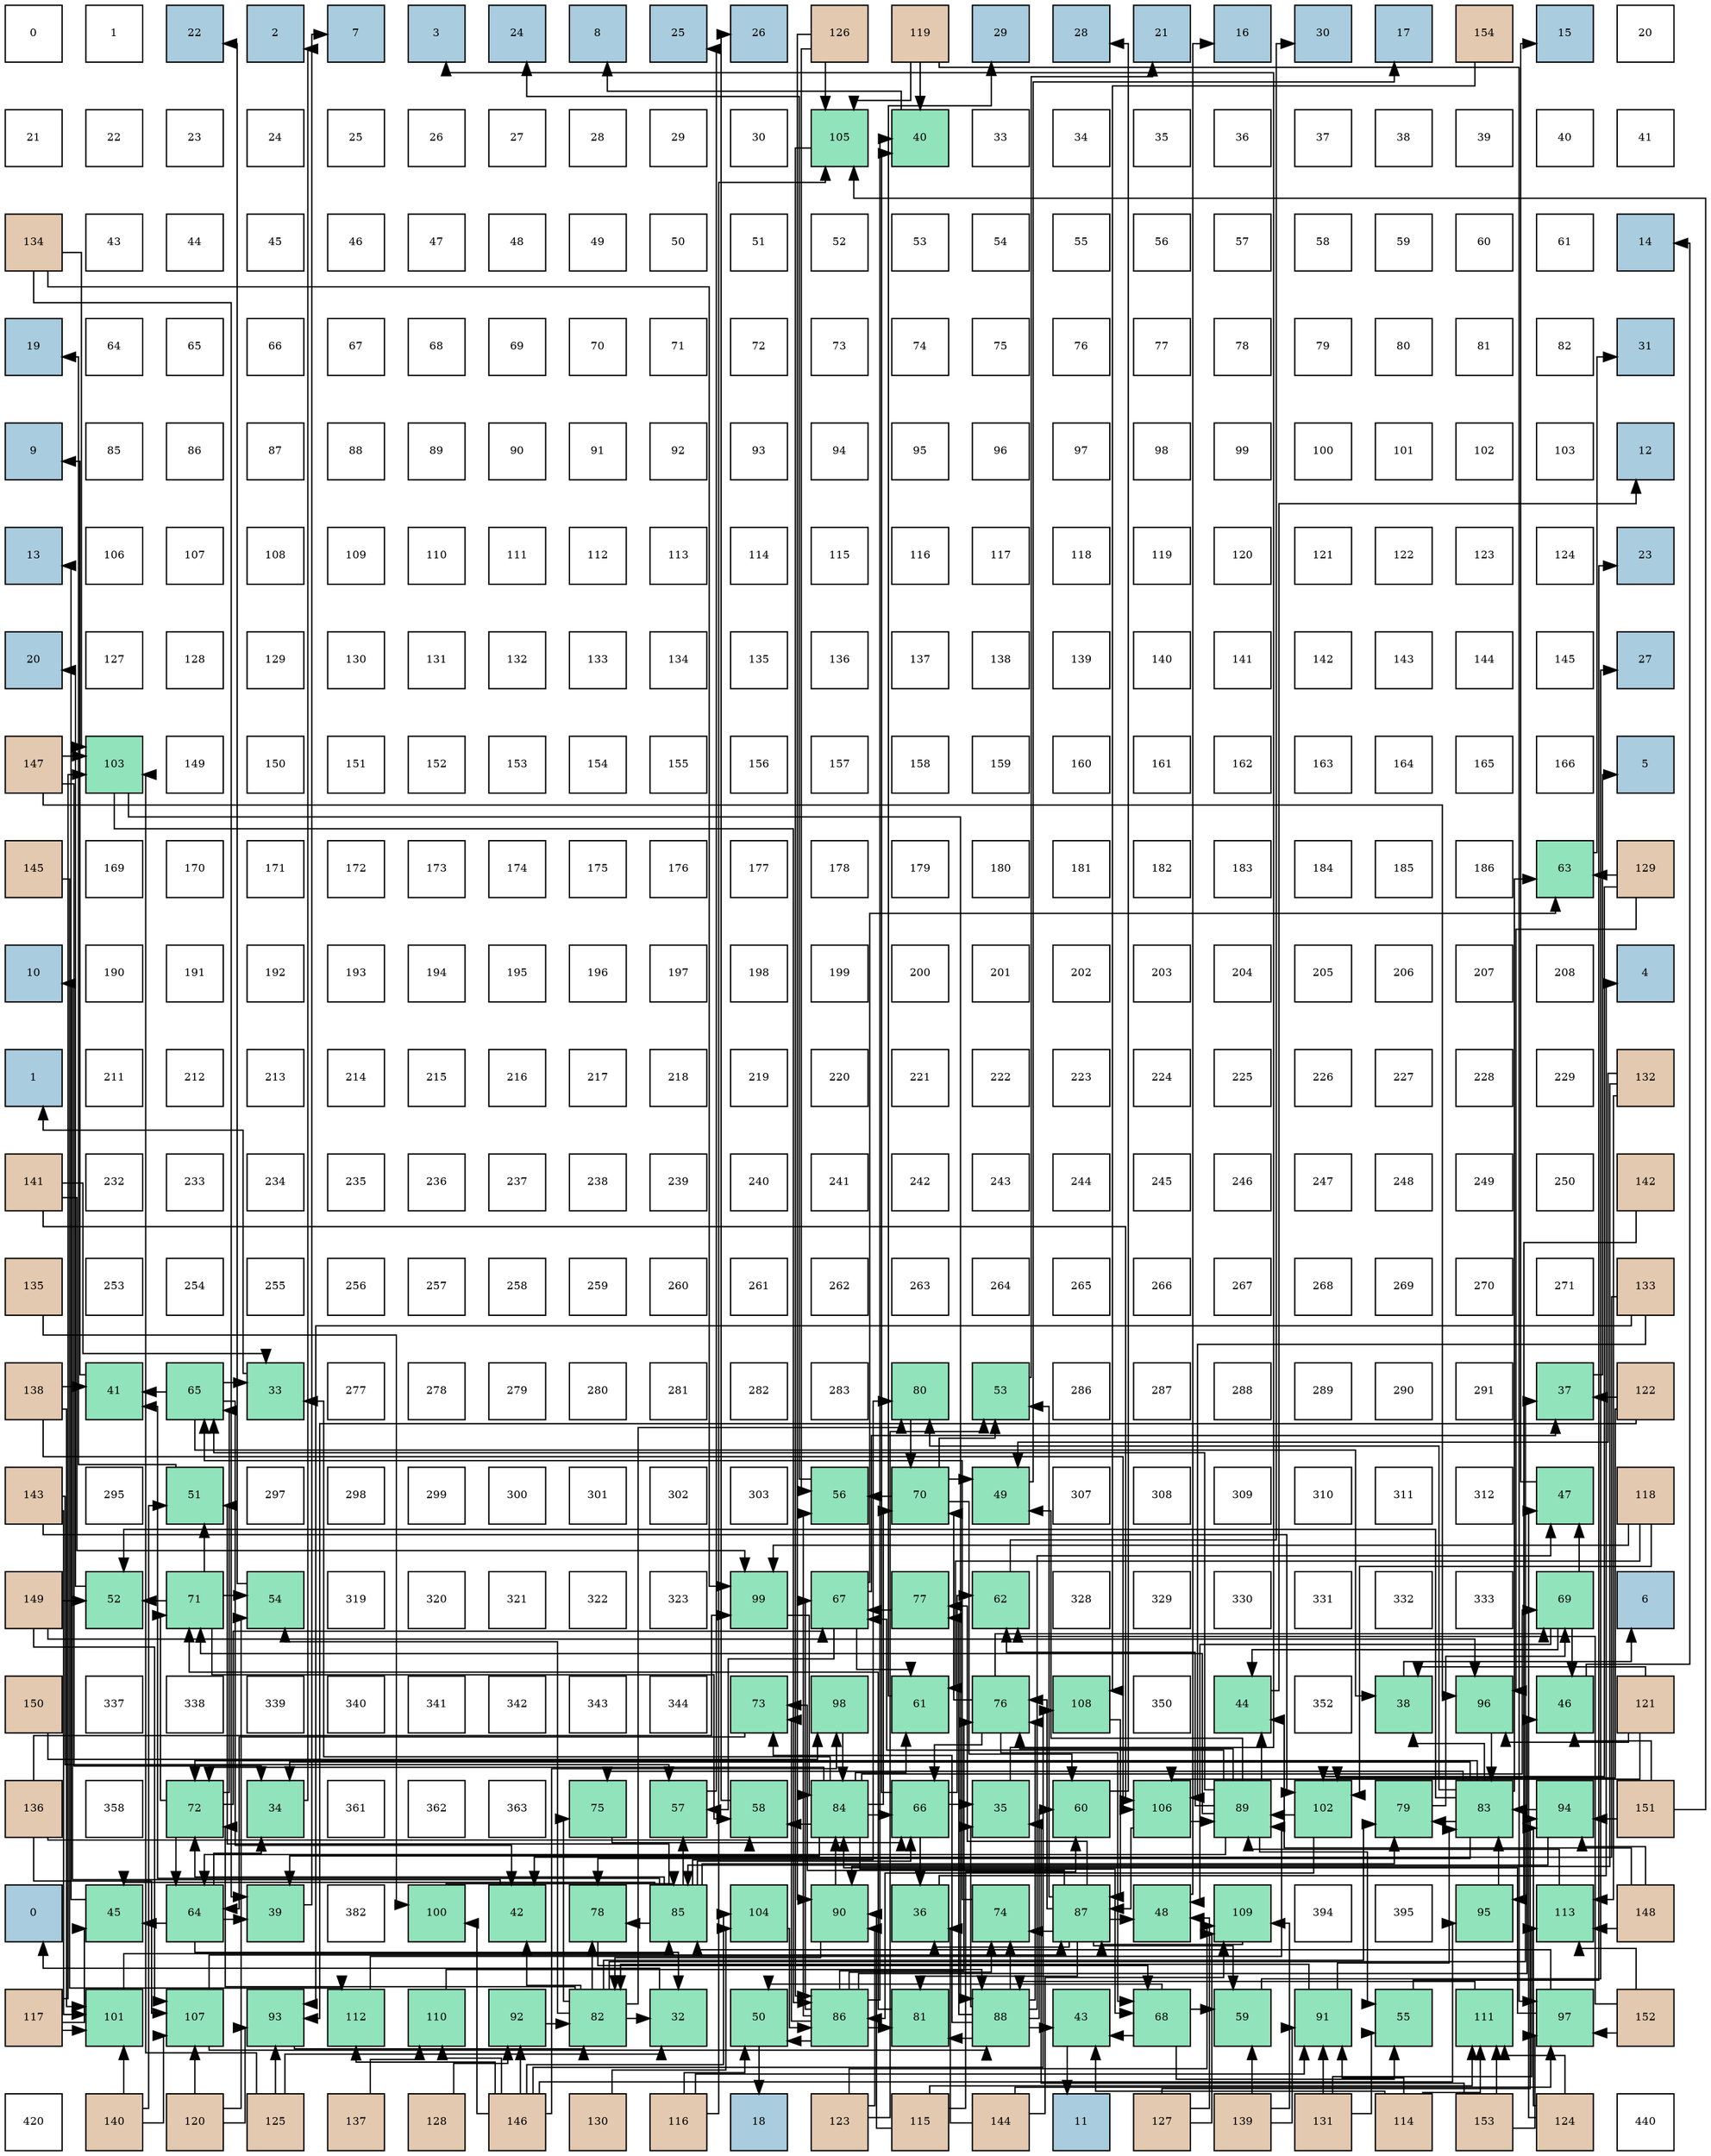 digraph layout{
 rankdir=TB;
 splines=ortho;
 node [style=filled shape=square fixedsize=true width=0.6];
0[label="0", fontsize=8, fillcolor="#ffffff"];
1[label="1", fontsize=8, fillcolor="#ffffff"];
2[label="22", fontsize=8, fillcolor="#a9ccde"];
3[label="2", fontsize=8, fillcolor="#a9ccde"];
4[label="7", fontsize=8, fillcolor="#a9ccde"];
5[label="3", fontsize=8, fillcolor="#a9ccde"];
6[label="24", fontsize=8, fillcolor="#a9ccde"];
7[label="8", fontsize=8, fillcolor="#a9ccde"];
8[label="25", fontsize=8, fillcolor="#a9ccde"];
9[label="26", fontsize=8, fillcolor="#a9ccde"];
10[label="126", fontsize=8, fillcolor="#e3c9af"];
11[label="119", fontsize=8, fillcolor="#e3c9af"];
12[label="29", fontsize=8, fillcolor="#a9ccde"];
13[label="28", fontsize=8, fillcolor="#a9ccde"];
14[label="21", fontsize=8, fillcolor="#a9ccde"];
15[label="16", fontsize=8, fillcolor="#a9ccde"];
16[label="30", fontsize=8, fillcolor="#a9ccde"];
17[label="17", fontsize=8, fillcolor="#a9ccde"];
18[label="154", fontsize=8, fillcolor="#e3c9af"];
19[label="15", fontsize=8, fillcolor="#a9ccde"];
20[label="20", fontsize=8, fillcolor="#ffffff"];
21[label="21", fontsize=8, fillcolor="#ffffff"];
22[label="22", fontsize=8, fillcolor="#ffffff"];
23[label="23", fontsize=8, fillcolor="#ffffff"];
24[label="24", fontsize=8, fillcolor="#ffffff"];
25[label="25", fontsize=8, fillcolor="#ffffff"];
26[label="26", fontsize=8, fillcolor="#ffffff"];
27[label="27", fontsize=8, fillcolor="#ffffff"];
28[label="28", fontsize=8, fillcolor="#ffffff"];
29[label="29", fontsize=8, fillcolor="#ffffff"];
30[label="30", fontsize=8, fillcolor="#ffffff"];
31[label="105", fontsize=8, fillcolor="#91e3bb"];
32[label="40", fontsize=8, fillcolor="#91e3bb"];
33[label="33", fontsize=8, fillcolor="#ffffff"];
34[label="34", fontsize=8, fillcolor="#ffffff"];
35[label="35", fontsize=8, fillcolor="#ffffff"];
36[label="36", fontsize=8, fillcolor="#ffffff"];
37[label="37", fontsize=8, fillcolor="#ffffff"];
38[label="38", fontsize=8, fillcolor="#ffffff"];
39[label="39", fontsize=8, fillcolor="#ffffff"];
40[label="40", fontsize=8, fillcolor="#ffffff"];
41[label="41", fontsize=8, fillcolor="#ffffff"];
42[label="134", fontsize=8, fillcolor="#e3c9af"];
43[label="43", fontsize=8, fillcolor="#ffffff"];
44[label="44", fontsize=8, fillcolor="#ffffff"];
45[label="45", fontsize=8, fillcolor="#ffffff"];
46[label="46", fontsize=8, fillcolor="#ffffff"];
47[label="47", fontsize=8, fillcolor="#ffffff"];
48[label="48", fontsize=8, fillcolor="#ffffff"];
49[label="49", fontsize=8, fillcolor="#ffffff"];
50[label="50", fontsize=8, fillcolor="#ffffff"];
51[label="51", fontsize=8, fillcolor="#ffffff"];
52[label="52", fontsize=8, fillcolor="#ffffff"];
53[label="53", fontsize=8, fillcolor="#ffffff"];
54[label="54", fontsize=8, fillcolor="#ffffff"];
55[label="55", fontsize=8, fillcolor="#ffffff"];
56[label="56", fontsize=8, fillcolor="#ffffff"];
57[label="57", fontsize=8, fillcolor="#ffffff"];
58[label="58", fontsize=8, fillcolor="#ffffff"];
59[label="59", fontsize=8, fillcolor="#ffffff"];
60[label="60", fontsize=8, fillcolor="#ffffff"];
61[label="61", fontsize=8, fillcolor="#ffffff"];
62[label="14", fontsize=8, fillcolor="#a9ccde"];
63[label="19", fontsize=8, fillcolor="#a9ccde"];
64[label="64", fontsize=8, fillcolor="#ffffff"];
65[label="65", fontsize=8, fillcolor="#ffffff"];
66[label="66", fontsize=8, fillcolor="#ffffff"];
67[label="67", fontsize=8, fillcolor="#ffffff"];
68[label="68", fontsize=8, fillcolor="#ffffff"];
69[label="69", fontsize=8, fillcolor="#ffffff"];
70[label="70", fontsize=8, fillcolor="#ffffff"];
71[label="71", fontsize=8, fillcolor="#ffffff"];
72[label="72", fontsize=8, fillcolor="#ffffff"];
73[label="73", fontsize=8, fillcolor="#ffffff"];
74[label="74", fontsize=8, fillcolor="#ffffff"];
75[label="75", fontsize=8, fillcolor="#ffffff"];
76[label="76", fontsize=8, fillcolor="#ffffff"];
77[label="77", fontsize=8, fillcolor="#ffffff"];
78[label="78", fontsize=8, fillcolor="#ffffff"];
79[label="79", fontsize=8, fillcolor="#ffffff"];
80[label="80", fontsize=8, fillcolor="#ffffff"];
81[label="81", fontsize=8, fillcolor="#ffffff"];
82[label="82", fontsize=8, fillcolor="#ffffff"];
83[label="31", fontsize=8, fillcolor="#a9ccde"];
84[label="9", fontsize=8, fillcolor="#a9ccde"];
85[label="85", fontsize=8, fillcolor="#ffffff"];
86[label="86", fontsize=8, fillcolor="#ffffff"];
87[label="87", fontsize=8, fillcolor="#ffffff"];
88[label="88", fontsize=8, fillcolor="#ffffff"];
89[label="89", fontsize=8, fillcolor="#ffffff"];
90[label="90", fontsize=8, fillcolor="#ffffff"];
91[label="91", fontsize=8, fillcolor="#ffffff"];
92[label="92", fontsize=8, fillcolor="#ffffff"];
93[label="93", fontsize=8, fillcolor="#ffffff"];
94[label="94", fontsize=8, fillcolor="#ffffff"];
95[label="95", fontsize=8, fillcolor="#ffffff"];
96[label="96", fontsize=8, fillcolor="#ffffff"];
97[label="97", fontsize=8, fillcolor="#ffffff"];
98[label="98", fontsize=8, fillcolor="#ffffff"];
99[label="99", fontsize=8, fillcolor="#ffffff"];
100[label="100", fontsize=8, fillcolor="#ffffff"];
101[label="101", fontsize=8, fillcolor="#ffffff"];
102[label="102", fontsize=8, fillcolor="#ffffff"];
103[label="103", fontsize=8, fillcolor="#ffffff"];
104[label="12", fontsize=8, fillcolor="#a9ccde"];
105[label="13", fontsize=8, fillcolor="#a9ccde"];
106[label="106", fontsize=8, fillcolor="#ffffff"];
107[label="107", fontsize=8, fillcolor="#ffffff"];
108[label="108", fontsize=8, fillcolor="#ffffff"];
109[label="109", fontsize=8, fillcolor="#ffffff"];
110[label="110", fontsize=8, fillcolor="#ffffff"];
111[label="111", fontsize=8, fillcolor="#ffffff"];
112[label="112", fontsize=8, fillcolor="#ffffff"];
113[label="113", fontsize=8, fillcolor="#ffffff"];
114[label="114", fontsize=8, fillcolor="#ffffff"];
115[label="115", fontsize=8, fillcolor="#ffffff"];
116[label="116", fontsize=8, fillcolor="#ffffff"];
117[label="117", fontsize=8, fillcolor="#ffffff"];
118[label="118", fontsize=8, fillcolor="#ffffff"];
119[label="119", fontsize=8, fillcolor="#ffffff"];
120[label="120", fontsize=8, fillcolor="#ffffff"];
121[label="121", fontsize=8, fillcolor="#ffffff"];
122[label="122", fontsize=8, fillcolor="#ffffff"];
123[label="123", fontsize=8, fillcolor="#ffffff"];
124[label="124", fontsize=8, fillcolor="#ffffff"];
125[label="23", fontsize=8, fillcolor="#a9ccde"];
126[label="20", fontsize=8, fillcolor="#a9ccde"];
127[label="127", fontsize=8, fillcolor="#ffffff"];
128[label="128", fontsize=8, fillcolor="#ffffff"];
129[label="129", fontsize=8, fillcolor="#ffffff"];
130[label="130", fontsize=8, fillcolor="#ffffff"];
131[label="131", fontsize=8, fillcolor="#ffffff"];
132[label="132", fontsize=8, fillcolor="#ffffff"];
133[label="133", fontsize=8, fillcolor="#ffffff"];
134[label="134", fontsize=8, fillcolor="#ffffff"];
135[label="135", fontsize=8, fillcolor="#ffffff"];
136[label="136", fontsize=8, fillcolor="#ffffff"];
137[label="137", fontsize=8, fillcolor="#ffffff"];
138[label="138", fontsize=8, fillcolor="#ffffff"];
139[label="139", fontsize=8, fillcolor="#ffffff"];
140[label="140", fontsize=8, fillcolor="#ffffff"];
141[label="141", fontsize=8, fillcolor="#ffffff"];
142[label="142", fontsize=8, fillcolor="#ffffff"];
143[label="143", fontsize=8, fillcolor="#ffffff"];
144[label="144", fontsize=8, fillcolor="#ffffff"];
145[label="145", fontsize=8, fillcolor="#ffffff"];
146[label="27", fontsize=8, fillcolor="#a9ccde"];
147[label="147", fontsize=8, fillcolor="#e3c9af"];
148[label="103", fontsize=8, fillcolor="#91e3bb"];
149[label="149", fontsize=8, fillcolor="#ffffff"];
150[label="150", fontsize=8, fillcolor="#ffffff"];
151[label="151", fontsize=8, fillcolor="#ffffff"];
152[label="152", fontsize=8, fillcolor="#ffffff"];
153[label="153", fontsize=8, fillcolor="#ffffff"];
154[label="154", fontsize=8, fillcolor="#ffffff"];
155[label="155", fontsize=8, fillcolor="#ffffff"];
156[label="156", fontsize=8, fillcolor="#ffffff"];
157[label="157", fontsize=8, fillcolor="#ffffff"];
158[label="158", fontsize=8, fillcolor="#ffffff"];
159[label="159", fontsize=8, fillcolor="#ffffff"];
160[label="160", fontsize=8, fillcolor="#ffffff"];
161[label="161", fontsize=8, fillcolor="#ffffff"];
162[label="162", fontsize=8, fillcolor="#ffffff"];
163[label="163", fontsize=8, fillcolor="#ffffff"];
164[label="164", fontsize=8, fillcolor="#ffffff"];
165[label="165", fontsize=8, fillcolor="#ffffff"];
166[label="166", fontsize=8, fillcolor="#ffffff"];
167[label="5", fontsize=8, fillcolor="#a9ccde"];
168[label="145", fontsize=8, fillcolor="#e3c9af"];
169[label="169", fontsize=8, fillcolor="#ffffff"];
170[label="170", fontsize=8, fillcolor="#ffffff"];
171[label="171", fontsize=8, fillcolor="#ffffff"];
172[label="172", fontsize=8, fillcolor="#ffffff"];
173[label="173", fontsize=8, fillcolor="#ffffff"];
174[label="174", fontsize=8, fillcolor="#ffffff"];
175[label="175", fontsize=8, fillcolor="#ffffff"];
176[label="176", fontsize=8, fillcolor="#ffffff"];
177[label="177", fontsize=8, fillcolor="#ffffff"];
178[label="178", fontsize=8, fillcolor="#ffffff"];
179[label="179", fontsize=8, fillcolor="#ffffff"];
180[label="180", fontsize=8, fillcolor="#ffffff"];
181[label="181", fontsize=8, fillcolor="#ffffff"];
182[label="182", fontsize=8, fillcolor="#ffffff"];
183[label="183", fontsize=8, fillcolor="#ffffff"];
184[label="184", fontsize=8, fillcolor="#ffffff"];
185[label="185", fontsize=8, fillcolor="#ffffff"];
186[label="186", fontsize=8, fillcolor="#ffffff"];
187[label="63", fontsize=8, fillcolor="#91e3bb"];
188[label="129", fontsize=8, fillcolor="#e3c9af"];
189[label="10", fontsize=8, fillcolor="#a9ccde"];
190[label="190", fontsize=8, fillcolor="#ffffff"];
191[label="191", fontsize=8, fillcolor="#ffffff"];
192[label="192", fontsize=8, fillcolor="#ffffff"];
193[label="193", fontsize=8, fillcolor="#ffffff"];
194[label="194", fontsize=8, fillcolor="#ffffff"];
195[label="195", fontsize=8, fillcolor="#ffffff"];
196[label="196", fontsize=8, fillcolor="#ffffff"];
197[label="197", fontsize=8, fillcolor="#ffffff"];
198[label="198", fontsize=8, fillcolor="#ffffff"];
199[label="199", fontsize=8, fillcolor="#ffffff"];
200[label="200", fontsize=8, fillcolor="#ffffff"];
201[label="201", fontsize=8, fillcolor="#ffffff"];
202[label="202", fontsize=8, fillcolor="#ffffff"];
203[label="203", fontsize=8, fillcolor="#ffffff"];
204[label="204", fontsize=8, fillcolor="#ffffff"];
205[label="205", fontsize=8, fillcolor="#ffffff"];
206[label="206", fontsize=8, fillcolor="#ffffff"];
207[label="207", fontsize=8, fillcolor="#ffffff"];
208[label="208", fontsize=8, fillcolor="#ffffff"];
209[label="4", fontsize=8, fillcolor="#a9ccde"];
210[label="1", fontsize=8, fillcolor="#a9ccde"];
211[label="211", fontsize=8, fillcolor="#ffffff"];
212[label="212", fontsize=8, fillcolor="#ffffff"];
213[label="213", fontsize=8, fillcolor="#ffffff"];
214[label="214", fontsize=8, fillcolor="#ffffff"];
215[label="215", fontsize=8, fillcolor="#ffffff"];
216[label="216", fontsize=8, fillcolor="#ffffff"];
217[label="217", fontsize=8, fillcolor="#ffffff"];
218[label="218", fontsize=8, fillcolor="#ffffff"];
219[label="219", fontsize=8, fillcolor="#ffffff"];
220[label="220", fontsize=8, fillcolor="#ffffff"];
221[label="221", fontsize=8, fillcolor="#ffffff"];
222[label="222", fontsize=8, fillcolor="#ffffff"];
223[label="223", fontsize=8, fillcolor="#ffffff"];
224[label="224", fontsize=8, fillcolor="#ffffff"];
225[label="225", fontsize=8, fillcolor="#ffffff"];
226[label="226", fontsize=8, fillcolor="#ffffff"];
227[label="227", fontsize=8, fillcolor="#ffffff"];
228[label="228", fontsize=8, fillcolor="#ffffff"];
229[label="229", fontsize=8, fillcolor="#ffffff"];
230[label="132", fontsize=8, fillcolor="#e3c9af"];
231[label="141", fontsize=8, fillcolor="#e3c9af"];
232[label="232", fontsize=8, fillcolor="#ffffff"];
233[label="233", fontsize=8, fillcolor="#ffffff"];
234[label="234", fontsize=8, fillcolor="#ffffff"];
235[label="235", fontsize=8, fillcolor="#ffffff"];
236[label="236", fontsize=8, fillcolor="#ffffff"];
237[label="237", fontsize=8, fillcolor="#ffffff"];
238[label="238", fontsize=8, fillcolor="#ffffff"];
239[label="239", fontsize=8, fillcolor="#ffffff"];
240[label="240", fontsize=8, fillcolor="#ffffff"];
241[label="241", fontsize=8, fillcolor="#ffffff"];
242[label="242", fontsize=8, fillcolor="#ffffff"];
243[label="243", fontsize=8, fillcolor="#ffffff"];
244[label="244", fontsize=8, fillcolor="#ffffff"];
245[label="245", fontsize=8, fillcolor="#ffffff"];
246[label="246", fontsize=8, fillcolor="#ffffff"];
247[label="247", fontsize=8, fillcolor="#ffffff"];
248[label="248", fontsize=8, fillcolor="#ffffff"];
249[label="249", fontsize=8, fillcolor="#ffffff"];
250[label="250", fontsize=8, fillcolor="#ffffff"];
251[label="142", fontsize=8, fillcolor="#e3c9af"];
252[label="135", fontsize=8, fillcolor="#e3c9af"];
253[label="253", fontsize=8, fillcolor="#ffffff"];
254[label="254", fontsize=8, fillcolor="#ffffff"];
255[label="255", fontsize=8, fillcolor="#ffffff"];
256[label="256", fontsize=8, fillcolor="#ffffff"];
257[label="257", fontsize=8, fillcolor="#ffffff"];
258[label="258", fontsize=8, fillcolor="#ffffff"];
259[label="259", fontsize=8, fillcolor="#ffffff"];
260[label="260", fontsize=8, fillcolor="#ffffff"];
261[label="261", fontsize=8, fillcolor="#ffffff"];
262[label="262", fontsize=8, fillcolor="#ffffff"];
263[label="263", fontsize=8, fillcolor="#ffffff"];
264[label="264", fontsize=8, fillcolor="#ffffff"];
265[label="265", fontsize=8, fillcolor="#ffffff"];
266[label="266", fontsize=8, fillcolor="#ffffff"];
267[label="267", fontsize=8, fillcolor="#ffffff"];
268[label="268", fontsize=8, fillcolor="#ffffff"];
269[label="269", fontsize=8, fillcolor="#ffffff"];
270[label="270", fontsize=8, fillcolor="#ffffff"];
271[label="271", fontsize=8, fillcolor="#ffffff"];
272[label="133", fontsize=8, fillcolor="#e3c9af"];
273[label="138", fontsize=8, fillcolor="#e3c9af"];
274[label="41", fontsize=8, fillcolor="#91e3bb"];
275[label="65", fontsize=8, fillcolor="#91e3bb"];
276[label="33", fontsize=8, fillcolor="#91e3bb"];
277[label="277", fontsize=8, fillcolor="#ffffff"];
278[label="278", fontsize=8, fillcolor="#ffffff"];
279[label="279", fontsize=8, fillcolor="#ffffff"];
280[label="280", fontsize=8, fillcolor="#ffffff"];
281[label="281", fontsize=8, fillcolor="#ffffff"];
282[label="282", fontsize=8, fillcolor="#ffffff"];
283[label="283", fontsize=8, fillcolor="#ffffff"];
284[label="80", fontsize=8, fillcolor="#91e3bb"];
285[label="53", fontsize=8, fillcolor="#91e3bb"];
286[label="286", fontsize=8, fillcolor="#ffffff"];
287[label="287", fontsize=8, fillcolor="#ffffff"];
288[label="288", fontsize=8, fillcolor="#ffffff"];
289[label="289", fontsize=8, fillcolor="#ffffff"];
290[label="290", fontsize=8, fillcolor="#ffffff"];
291[label="291", fontsize=8, fillcolor="#ffffff"];
292[label="37", fontsize=8, fillcolor="#91e3bb"];
293[label="122", fontsize=8, fillcolor="#e3c9af"];
294[label="143", fontsize=8, fillcolor="#e3c9af"];
295[label="295", fontsize=8, fillcolor="#ffffff"];
296[label="51", fontsize=8, fillcolor="#91e3bb"];
297[label="297", fontsize=8, fillcolor="#ffffff"];
298[label="298", fontsize=8, fillcolor="#ffffff"];
299[label="299", fontsize=8, fillcolor="#ffffff"];
300[label="300", fontsize=8, fillcolor="#ffffff"];
301[label="301", fontsize=8, fillcolor="#ffffff"];
302[label="302", fontsize=8, fillcolor="#ffffff"];
303[label="303", fontsize=8, fillcolor="#ffffff"];
304[label="56", fontsize=8, fillcolor="#91e3bb"];
305[label="70", fontsize=8, fillcolor="#91e3bb"];
306[label="49", fontsize=8, fillcolor="#91e3bb"];
307[label="307", fontsize=8, fillcolor="#ffffff"];
308[label="308", fontsize=8, fillcolor="#ffffff"];
309[label="309", fontsize=8, fillcolor="#ffffff"];
310[label="310", fontsize=8, fillcolor="#ffffff"];
311[label="311", fontsize=8, fillcolor="#ffffff"];
312[label="312", fontsize=8, fillcolor="#ffffff"];
313[label="47", fontsize=8, fillcolor="#91e3bb"];
314[label="118", fontsize=8, fillcolor="#e3c9af"];
315[label="149", fontsize=8, fillcolor="#e3c9af"];
316[label="52", fontsize=8, fillcolor="#91e3bb"];
317[label="71", fontsize=8, fillcolor="#91e3bb"];
318[label="54", fontsize=8, fillcolor="#91e3bb"];
319[label="319", fontsize=8, fillcolor="#ffffff"];
320[label="320", fontsize=8, fillcolor="#ffffff"];
321[label="321", fontsize=8, fillcolor="#ffffff"];
322[label="322", fontsize=8, fillcolor="#ffffff"];
323[label="323", fontsize=8, fillcolor="#ffffff"];
324[label="99", fontsize=8, fillcolor="#91e3bb"];
325[label="67", fontsize=8, fillcolor="#91e3bb"];
326[label="77", fontsize=8, fillcolor="#91e3bb"];
327[label="62", fontsize=8, fillcolor="#91e3bb"];
328[label="328", fontsize=8, fillcolor="#ffffff"];
329[label="329", fontsize=8, fillcolor="#ffffff"];
330[label="330", fontsize=8, fillcolor="#ffffff"];
331[label="331", fontsize=8, fillcolor="#ffffff"];
332[label="332", fontsize=8, fillcolor="#ffffff"];
333[label="333", fontsize=8, fillcolor="#ffffff"];
334[label="69", fontsize=8, fillcolor="#91e3bb"];
335[label="6", fontsize=8, fillcolor="#a9ccde"];
336[label="150", fontsize=8, fillcolor="#e3c9af"];
337[label="337", fontsize=8, fillcolor="#ffffff"];
338[label="338", fontsize=8, fillcolor="#ffffff"];
339[label="339", fontsize=8, fillcolor="#ffffff"];
340[label="340", fontsize=8, fillcolor="#ffffff"];
341[label="341", fontsize=8, fillcolor="#ffffff"];
342[label="342", fontsize=8, fillcolor="#ffffff"];
343[label="343", fontsize=8, fillcolor="#ffffff"];
344[label="344", fontsize=8, fillcolor="#ffffff"];
345[label="73", fontsize=8, fillcolor="#91e3bb"];
346[label="98", fontsize=8, fillcolor="#91e3bb"];
347[label="61", fontsize=8, fillcolor="#91e3bb"];
348[label="76", fontsize=8, fillcolor="#91e3bb"];
349[label="108", fontsize=8, fillcolor="#91e3bb"];
350[label="350", fontsize=8, fillcolor="#ffffff"];
351[label="44", fontsize=8, fillcolor="#91e3bb"];
352[label="352", fontsize=8, fillcolor="#ffffff"];
353[label="38", fontsize=8, fillcolor="#91e3bb"];
354[label="96", fontsize=8, fillcolor="#91e3bb"];
355[label="46", fontsize=8, fillcolor="#91e3bb"];
356[label="121", fontsize=8, fillcolor="#e3c9af"];
357[label="136", fontsize=8, fillcolor="#e3c9af"];
358[label="358", fontsize=8, fillcolor="#ffffff"];
359[label="72", fontsize=8, fillcolor="#91e3bb"];
360[label="34", fontsize=8, fillcolor="#91e3bb"];
361[label="361", fontsize=8, fillcolor="#ffffff"];
362[label="362", fontsize=8, fillcolor="#ffffff"];
363[label="363", fontsize=8, fillcolor="#ffffff"];
364[label="75", fontsize=8, fillcolor="#91e3bb"];
365[label="57", fontsize=8, fillcolor="#91e3bb"];
366[label="58", fontsize=8, fillcolor="#91e3bb"];
367[label="84", fontsize=8, fillcolor="#91e3bb"];
368[label="66", fontsize=8, fillcolor="#91e3bb"];
369[label="35", fontsize=8, fillcolor="#91e3bb"];
370[label="60", fontsize=8, fillcolor="#91e3bb"];
371[label="106", fontsize=8, fillcolor="#91e3bb"];
372[label="89", fontsize=8, fillcolor="#91e3bb"];
373[label="102", fontsize=8, fillcolor="#91e3bb"];
374[label="79", fontsize=8, fillcolor="#91e3bb"];
375[label="83", fontsize=8, fillcolor="#91e3bb"];
376[label="94", fontsize=8, fillcolor="#91e3bb"];
377[label="151", fontsize=8, fillcolor="#e3c9af"];
378[label="0", fontsize=8, fillcolor="#a9ccde"];
379[label="45", fontsize=8, fillcolor="#91e3bb"];
380[label="64", fontsize=8, fillcolor="#91e3bb"];
381[label="39", fontsize=8, fillcolor="#91e3bb"];
382[label="382", fontsize=8, fillcolor="#ffffff"];
383[label="100", fontsize=8, fillcolor="#91e3bb"];
384[label="42", fontsize=8, fillcolor="#91e3bb"];
385[label="78", fontsize=8, fillcolor="#91e3bb"];
386[label="85", fontsize=8, fillcolor="#91e3bb"];
387[label="104", fontsize=8, fillcolor="#91e3bb"];
388[label="90", fontsize=8, fillcolor="#91e3bb"];
389[label="36", fontsize=8, fillcolor="#91e3bb"];
390[label="74", fontsize=8, fillcolor="#91e3bb"];
391[label="87", fontsize=8, fillcolor="#91e3bb"];
392[label="48", fontsize=8, fillcolor="#91e3bb"];
393[label="109", fontsize=8, fillcolor="#91e3bb"];
394[label="394", fontsize=8, fillcolor="#ffffff"];
395[label="395", fontsize=8, fillcolor="#ffffff"];
396[label="95", fontsize=8, fillcolor="#91e3bb"];
397[label="113", fontsize=8, fillcolor="#91e3bb"];
398[label="148", fontsize=8, fillcolor="#e3c9af"];
399[label="117", fontsize=8, fillcolor="#e3c9af"];
400[label="101", fontsize=8, fillcolor="#91e3bb"];
401[label="107", fontsize=8, fillcolor="#91e3bb"];
402[label="93", fontsize=8, fillcolor="#91e3bb"];
403[label="112", fontsize=8, fillcolor="#91e3bb"];
404[label="110", fontsize=8, fillcolor="#91e3bb"];
405[label="92", fontsize=8, fillcolor="#91e3bb"];
406[label="82", fontsize=8, fillcolor="#91e3bb"];
407[label="32", fontsize=8, fillcolor="#91e3bb"];
408[label="50", fontsize=8, fillcolor="#91e3bb"];
409[label="86", fontsize=8, fillcolor="#91e3bb"];
410[label="81", fontsize=8, fillcolor="#91e3bb"];
411[label="88", fontsize=8, fillcolor="#91e3bb"];
412[label="43", fontsize=8, fillcolor="#91e3bb"];
413[label="68", fontsize=8, fillcolor="#91e3bb"];
414[label="59", fontsize=8, fillcolor="#91e3bb"];
415[label="91", fontsize=8, fillcolor="#91e3bb"];
416[label="55", fontsize=8, fillcolor="#91e3bb"];
417[label="111", fontsize=8, fillcolor="#91e3bb"];
418[label="97", fontsize=8, fillcolor="#91e3bb"];
419[label="152", fontsize=8, fillcolor="#e3c9af"];
420[label="420", fontsize=8, fillcolor="#ffffff"];
421[label="140", fontsize=8, fillcolor="#e3c9af"];
422[label="120", fontsize=8, fillcolor="#e3c9af"];
423[label="125", fontsize=8, fillcolor="#e3c9af"];
424[label="137", fontsize=8, fillcolor="#e3c9af"];
425[label="128", fontsize=8, fillcolor="#e3c9af"];
426[label="146", fontsize=8, fillcolor="#e3c9af"];
427[label="130", fontsize=8, fillcolor="#e3c9af"];
428[label="116", fontsize=8, fillcolor="#e3c9af"];
429[label="18", fontsize=8, fillcolor="#a9ccde"];
430[label="123", fontsize=8, fillcolor="#e3c9af"];
431[label="115", fontsize=8, fillcolor="#e3c9af"];
432[label="144", fontsize=8, fillcolor="#e3c9af"];
433[label="11", fontsize=8, fillcolor="#a9ccde"];
434[label="127", fontsize=8, fillcolor="#e3c9af"];
435[label="139", fontsize=8, fillcolor="#e3c9af"];
436[label="131", fontsize=8, fillcolor="#e3c9af"];
437[label="114", fontsize=8, fillcolor="#e3c9af"];
438[label="153", fontsize=8, fillcolor="#e3c9af"];
439[label="124", fontsize=8, fillcolor="#e3c9af"];
440[label="440", fontsize=8, fillcolor="#ffffff"];
edge [constraint=false, style=vis];407 -> 378;
276 -> 210;
360 -> 3;
369 -> 5;
389 -> 209;
292 -> 167;
353 -> 335;
381 -> 4;
32 -> 7;
274 -> 84;
384 -> 189;
412 -> 433;
351 -> 104;
379 -> 105;
355 -> 62;
313 -> 19;
392 -> 15;
306 -> 17;
408 -> 429;
296 -> 63;
316 -> 126;
285 -> 14;
318 -> 2;
416 -> 125;
304 -> 6;
365 -> 8;
366 -> 9;
414 -> 146;
370 -> 13;
347 -> 12;
327 -> 16;
187 -> 83;
380 -> 407;
380 -> 360;
380 -> 381;
380 -> 379;
275 -> 276;
275 -> 353;
275 -> 274;
275 -> 384;
368 -> 369;
368 -> 389;
368 -> 32;
368 -> 327;
325 -> 292;
325 -> 365;
325 -> 347;
325 -> 187;
413 -> 412;
413 -> 408;
413 -> 416;
413 -> 414;
334 -> 351;
334 -> 355;
334 -> 313;
334 -> 392;
305 -> 306;
305 -> 285;
305 -> 304;
305 -> 370;
317 -> 296;
317 -> 316;
317 -> 318;
317 -> 366;
359 -> 380;
359 -> 275;
359 -> 325;
359 -> 317;
345 -> 380;
390 -> 275;
364 -> 368;
348 -> 368;
348 -> 413;
348 -> 334;
348 -> 305;
326 -> 325;
385 -> 413;
374 -> 334;
284 -> 305;
410 -> 317;
406 -> 407;
406 -> 292;
406 -> 384;
406 -> 318;
406 -> 359;
406 -> 364;
406 -> 385;
406 -> 374;
406 -> 284;
375 -> 360;
375 -> 353;
375 -> 316;
375 -> 187;
375 -> 359;
375 -> 364;
375 -> 385;
375 -> 374;
375 -> 284;
367 -> 276;
367 -> 381;
367 -> 366;
367 -> 347;
367 -> 368;
367 -> 413;
367 -> 334;
367 -> 305;
367 -> 359;
386 -> 274;
386 -> 379;
386 -> 296;
386 -> 365;
386 -> 368;
386 -> 359;
386 -> 385;
386 -> 374;
386 -> 284;
409 -> 32;
409 -> 355;
409 -> 408;
409 -> 304;
409 -> 325;
409 -> 345;
409 -> 390;
409 -> 348;
409 -> 410;
391 -> 389;
391 -> 392;
391 -> 285;
391 -> 414;
391 -> 345;
391 -> 390;
391 -> 348;
391 -> 326;
391 -> 410;
411 -> 369;
411 -> 412;
411 -> 313;
411 -> 370;
411 -> 345;
411 -> 390;
411 -> 348;
411 -> 326;
411 -> 410;
372 -> 351;
372 -> 306;
372 -> 416;
372 -> 327;
372 -> 380;
372 -> 275;
372 -> 325;
372 -> 317;
372 -> 348;
388 -> 406;
388 -> 367;
415 -> 406;
415 -> 375;
405 -> 406;
402 -> 406;
376 -> 375;
376 -> 386;
396 -> 375;
354 -> 375;
418 -> 367;
418 -> 386;
346 -> 367;
324 -> 367;
383 -> 386;
400 -> 386;
373 -> 409;
373 -> 372;
148 -> 409;
148 -> 411;
387 -> 409;
31 -> 409;
371 -> 391;
371 -> 372;
401 -> 391;
401 -> 411;
349 -> 391;
393 -> 391;
404 -> 411;
417 -> 411;
403 -> 372;
397 -> 372;
437 -> 412;
437 -> 415;
437 -> 417;
431 -> 370;
431 -> 388;
431 -> 417;
428 -> 408;
428 -> 415;
428 -> 31;
399 -> 379;
399 -> 400;
399 -> 148;
314 -> 347;
314 -> 324;
314 -> 373;
11 -> 32;
11 -> 418;
11 -> 31;
422 -> 318;
422 -> 402;
422 -> 401;
356 -> 353;
356 -> 354;
356 -> 371;
293 -> 292;
293 -> 402;
293 -> 373;
430 -> 285;
430 -> 388;
430 -> 393;
439 -> 313;
439 -> 376;
439 -> 417;
423 -> 407;
423 -> 402;
423 -> 148;
10 -> 304;
10 -> 388;
10 -> 31;
434 -> 392;
434 -> 376;
434 -> 393;
425 -> 405;
188 -> 187;
188 -> 354;
188 -> 373;
427 -> 387;
436 -> 416;
436 -> 415;
436 -> 397;
230 -> 306;
230 -> 388;
230 -> 397;
272 -> 384;
272 -> 402;
272 -> 371;
42 -> 381;
42 -> 324;
42 -> 148;
252 -> 383;
357 -> 366;
357 -> 324;
357 -> 401;
424 -> 404;
273 -> 274;
273 -> 400;
273 -> 371;
435 -> 414;
435 -> 415;
435 -> 393;
421 -> 296;
421 -> 400;
421 -> 401;
231 -> 276;
231 -> 324;
231 -> 371;
251 -> 396;
294 -> 365;
294 -> 400;
294 -> 373;
432 -> 389;
432 -> 418;
432 -> 393;
168 -> 403;
426 -> 405;
426 -> 396;
426 -> 346;
426 -> 383;
426 -> 387;
426 -> 349;
426 -> 404;
426 -> 403;
147 -> 360;
147 -> 354;
147 -> 148;
398 -> 351;
398 -> 376;
398 -> 397;
315 -> 316;
315 -> 354;
315 -> 401;
336 -> 346;
377 -> 355;
377 -> 376;
377 -> 31;
419 -> 327;
419 -> 418;
419 -> 397;
438 -> 369;
438 -> 418;
438 -> 417;
18 -> 349;
edge [constraint=true, style=invis];
0 -> 21 -> 42 -> 63 -> 84 -> 105 -> 126 -> 147 -> 168 -> 189 -> 210 -> 231 -> 252 -> 273 -> 294 -> 315 -> 336 -> 357 -> 378 -> 399 -> 420;
1 -> 22 -> 43 -> 64 -> 85 -> 106 -> 127 -> 148 -> 169 -> 190 -> 211 -> 232 -> 253 -> 274 -> 295 -> 316 -> 337 -> 358 -> 379 -> 400 -> 421;
2 -> 23 -> 44 -> 65 -> 86 -> 107 -> 128 -> 149 -> 170 -> 191 -> 212 -> 233 -> 254 -> 275 -> 296 -> 317 -> 338 -> 359 -> 380 -> 401 -> 422;
3 -> 24 -> 45 -> 66 -> 87 -> 108 -> 129 -> 150 -> 171 -> 192 -> 213 -> 234 -> 255 -> 276 -> 297 -> 318 -> 339 -> 360 -> 381 -> 402 -> 423;
4 -> 25 -> 46 -> 67 -> 88 -> 109 -> 130 -> 151 -> 172 -> 193 -> 214 -> 235 -> 256 -> 277 -> 298 -> 319 -> 340 -> 361 -> 382 -> 403 -> 424;
5 -> 26 -> 47 -> 68 -> 89 -> 110 -> 131 -> 152 -> 173 -> 194 -> 215 -> 236 -> 257 -> 278 -> 299 -> 320 -> 341 -> 362 -> 383 -> 404 -> 425;
6 -> 27 -> 48 -> 69 -> 90 -> 111 -> 132 -> 153 -> 174 -> 195 -> 216 -> 237 -> 258 -> 279 -> 300 -> 321 -> 342 -> 363 -> 384 -> 405 -> 426;
7 -> 28 -> 49 -> 70 -> 91 -> 112 -> 133 -> 154 -> 175 -> 196 -> 217 -> 238 -> 259 -> 280 -> 301 -> 322 -> 343 -> 364 -> 385 -> 406 -> 427;
8 -> 29 -> 50 -> 71 -> 92 -> 113 -> 134 -> 155 -> 176 -> 197 -> 218 -> 239 -> 260 -> 281 -> 302 -> 323 -> 344 -> 365 -> 386 -> 407 -> 428;
9 -> 30 -> 51 -> 72 -> 93 -> 114 -> 135 -> 156 -> 177 -> 198 -> 219 -> 240 -> 261 -> 282 -> 303 -> 324 -> 345 -> 366 -> 387 -> 408 -> 429;
10 -> 31 -> 52 -> 73 -> 94 -> 115 -> 136 -> 157 -> 178 -> 199 -> 220 -> 241 -> 262 -> 283 -> 304 -> 325 -> 346 -> 367 -> 388 -> 409 -> 430;
11 -> 32 -> 53 -> 74 -> 95 -> 116 -> 137 -> 158 -> 179 -> 200 -> 221 -> 242 -> 263 -> 284 -> 305 -> 326 -> 347 -> 368 -> 389 -> 410 -> 431;
12 -> 33 -> 54 -> 75 -> 96 -> 117 -> 138 -> 159 -> 180 -> 201 -> 222 -> 243 -> 264 -> 285 -> 306 -> 327 -> 348 -> 369 -> 390 -> 411 -> 432;
13 -> 34 -> 55 -> 76 -> 97 -> 118 -> 139 -> 160 -> 181 -> 202 -> 223 -> 244 -> 265 -> 286 -> 307 -> 328 -> 349 -> 370 -> 391 -> 412 -> 433;
14 -> 35 -> 56 -> 77 -> 98 -> 119 -> 140 -> 161 -> 182 -> 203 -> 224 -> 245 -> 266 -> 287 -> 308 -> 329 -> 350 -> 371 -> 392 -> 413 -> 434;
15 -> 36 -> 57 -> 78 -> 99 -> 120 -> 141 -> 162 -> 183 -> 204 -> 225 -> 246 -> 267 -> 288 -> 309 -> 330 -> 351 -> 372 -> 393 -> 414 -> 435;
16 -> 37 -> 58 -> 79 -> 100 -> 121 -> 142 -> 163 -> 184 -> 205 -> 226 -> 247 -> 268 -> 289 -> 310 -> 331 -> 352 -> 373 -> 394 -> 415 -> 436;
17 -> 38 -> 59 -> 80 -> 101 -> 122 -> 143 -> 164 -> 185 -> 206 -> 227 -> 248 -> 269 -> 290 -> 311 -> 332 -> 353 -> 374 -> 395 -> 416 -> 437;
18 -> 39 -> 60 -> 81 -> 102 -> 123 -> 144 -> 165 -> 186 -> 207 -> 228 -> 249 -> 270 -> 291 -> 312 -> 333 -> 354 -> 375 -> 396 -> 417 -> 438;
19 -> 40 -> 61 -> 82 -> 103 -> 124 -> 145 -> 166 -> 187 -> 208 -> 229 -> 250 -> 271 -> 292 -> 313 -> 334 -> 355 -> 376 -> 397 -> 418 -> 439;
20 -> 41 -> 62 -> 83 -> 104 -> 125 -> 146 -> 167 -> 188 -> 209 -> 230 -> 251 -> 272 -> 293 -> 314 -> 335 -> 356 -> 377 -> 398 -> 419 -> 440;
rank = same {0 -> 1 -> 2 -> 3 -> 4 -> 5 -> 6 -> 7 -> 8 -> 9 -> 10 -> 11 -> 12 -> 13 -> 14 -> 15 -> 16 -> 17 -> 18 -> 19 -> 20};
rank = same {21 -> 22 -> 23 -> 24 -> 25 -> 26 -> 27 -> 28 -> 29 -> 30 -> 31 -> 32 -> 33 -> 34 -> 35 -> 36 -> 37 -> 38 -> 39 -> 40 -> 41};
rank = same {42 -> 43 -> 44 -> 45 -> 46 -> 47 -> 48 -> 49 -> 50 -> 51 -> 52 -> 53 -> 54 -> 55 -> 56 -> 57 -> 58 -> 59 -> 60 -> 61 -> 62};
rank = same {63 -> 64 -> 65 -> 66 -> 67 -> 68 -> 69 -> 70 -> 71 -> 72 -> 73 -> 74 -> 75 -> 76 -> 77 -> 78 -> 79 -> 80 -> 81 -> 82 -> 83};
rank = same {84 -> 85 -> 86 -> 87 -> 88 -> 89 -> 90 -> 91 -> 92 -> 93 -> 94 -> 95 -> 96 -> 97 -> 98 -> 99 -> 100 -> 101 -> 102 -> 103 -> 104};
rank = same {105 -> 106 -> 107 -> 108 -> 109 -> 110 -> 111 -> 112 -> 113 -> 114 -> 115 -> 116 -> 117 -> 118 -> 119 -> 120 -> 121 -> 122 -> 123 -> 124 -> 125};
rank = same {126 -> 127 -> 128 -> 129 -> 130 -> 131 -> 132 -> 133 -> 134 -> 135 -> 136 -> 137 -> 138 -> 139 -> 140 -> 141 -> 142 -> 143 -> 144 -> 145 -> 146};
rank = same {147 -> 148 -> 149 -> 150 -> 151 -> 152 -> 153 -> 154 -> 155 -> 156 -> 157 -> 158 -> 159 -> 160 -> 161 -> 162 -> 163 -> 164 -> 165 -> 166 -> 167};
rank = same {168 -> 169 -> 170 -> 171 -> 172 -> 173 -> 174 -> 175 -> 176 -> 177 -> 178 -> 179 -> 180 -> 181 -> 182 -> 183 -> 184 -> 185 -> 186 -> 187 -> 188};
rank = same {189 -> 190 -> 191 -> 192 -> 193 -> 194 -> 195 -> 196 -> 197 -> 198 -> 199 -> 200 -> 201 -> 202 -> 203 -> 204 -> 205 -> 206 -> 207 -> 208 -> 209};
rank = same {210 -> 211 -> 212 -> 213 -> 214 -> 215 -> 216 -> 217 -> 218 -> 219 -> 220 -> 221 -> 222 -> 223 -> 224 -> 225 -> 226 -> 227 -> 228 -> 229 -> 230};
rank = same {231 -> 232 -> 233 -> 234 -> 235 -> 236 -> 237 -> 238 -> 239 -> 240 -> 241 -> 242 -> 243 -> 244 -> 245 -> 246 -> 247 -> 248 -> 249 -> 250 -> 251};
rank = same {252 -> 253 -> 254 -> 255 -> 256 -> 257 -> 258 -> 259 -> 260 -> 261 -> 262 -> 263 -> 264 -> 265 -> 266 -> 267 -> 268 -> 269 -> 270 -> 271 -> 272};
rank = same {273 -> 274 -> 275 -> 276 -> 277 -> 278 -> 279 -> 280 -> 281 -> 282 -> 283 -> 284 -> 285 -> 286 -> 287 -> 288 -> 289 -> 290 -> 291 -> 292 -> 293};
rank = same {294 -> 295 -> 296 -> 297 -> 298 -> 299 -> 300 -> 301 -> 302 -> 303 -> 304 -> 305 -> 306 -> 307 -> 308 -> 309 -> 310 -> 311 -> 312 -> 313 -> 314};
rank = same {315 -> 316 -> 317 -> 318 -> 319 -> 320 -> 321 -> 322 -> 323 -> 324 -> 325 -> 326 -> 327 -> 328 -> 329 -> 330 -> 331 -> 332 -> 333 -> 334 -> 335};
rank = same {336 -> 337 -> 338 -> 339 -> 340 -> 341 -> 342 -> 343 -> 344 -> 345 -> 346 -> 347 -> 348 -> 349 -> 350 -> 351 -> 352 -> 353 -> 354 -> 355 -> 356};
rank = same {357 -> 358 -> 359 -> 360 -> 361 -> 362 -> 363 -> 364 -> 365 -> 366 -> 367 -> 368 -> 369 -> 370 -> 371 -> 372 -> 373 -> 374 -> 375 -> 376 -> 377};
rank = same {378 -> 379 -> 380 -> 381 -> 382 -> 383 -> 384 -> 385 -> 386 -> 387 -> 388 -> 389 -> 390 -> 391 -> 392 -> 393 -> 394 -> 395 -> 396 -> 397 -> 398};
rank = same {399 -> 400 -> 401 -> 402 -> 403 -> 404 -> 405 -> 406 -> 407 -> 408 -> 409 -> 410 -> 411 -> 412 -> 413 -> 414 -> 415 -> 416 -> 417 -> 418 -> 419};
rank = same {420 -> 421 -> 422 -> 423 -> 424 -> 425 -> 426 -> 427 -> 428 -> 429 -> 430 -> 431 -> 432 -> 433 -> 434 -> 435 -> 436 -> 437 -> 438 -> 439 -> 440};
}